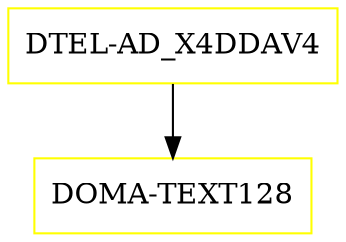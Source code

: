 digraph G {
  "DTEL-AD_X4DDAV4" [shape=box,color=yellow];
  "DOMA-TEXT128" [shape=box,color=yellow,URL="./DOMA_TEXT128.html"];
  "DTEL-AD_X4DDAV4" -> "DOMA-TEXT128";
}
